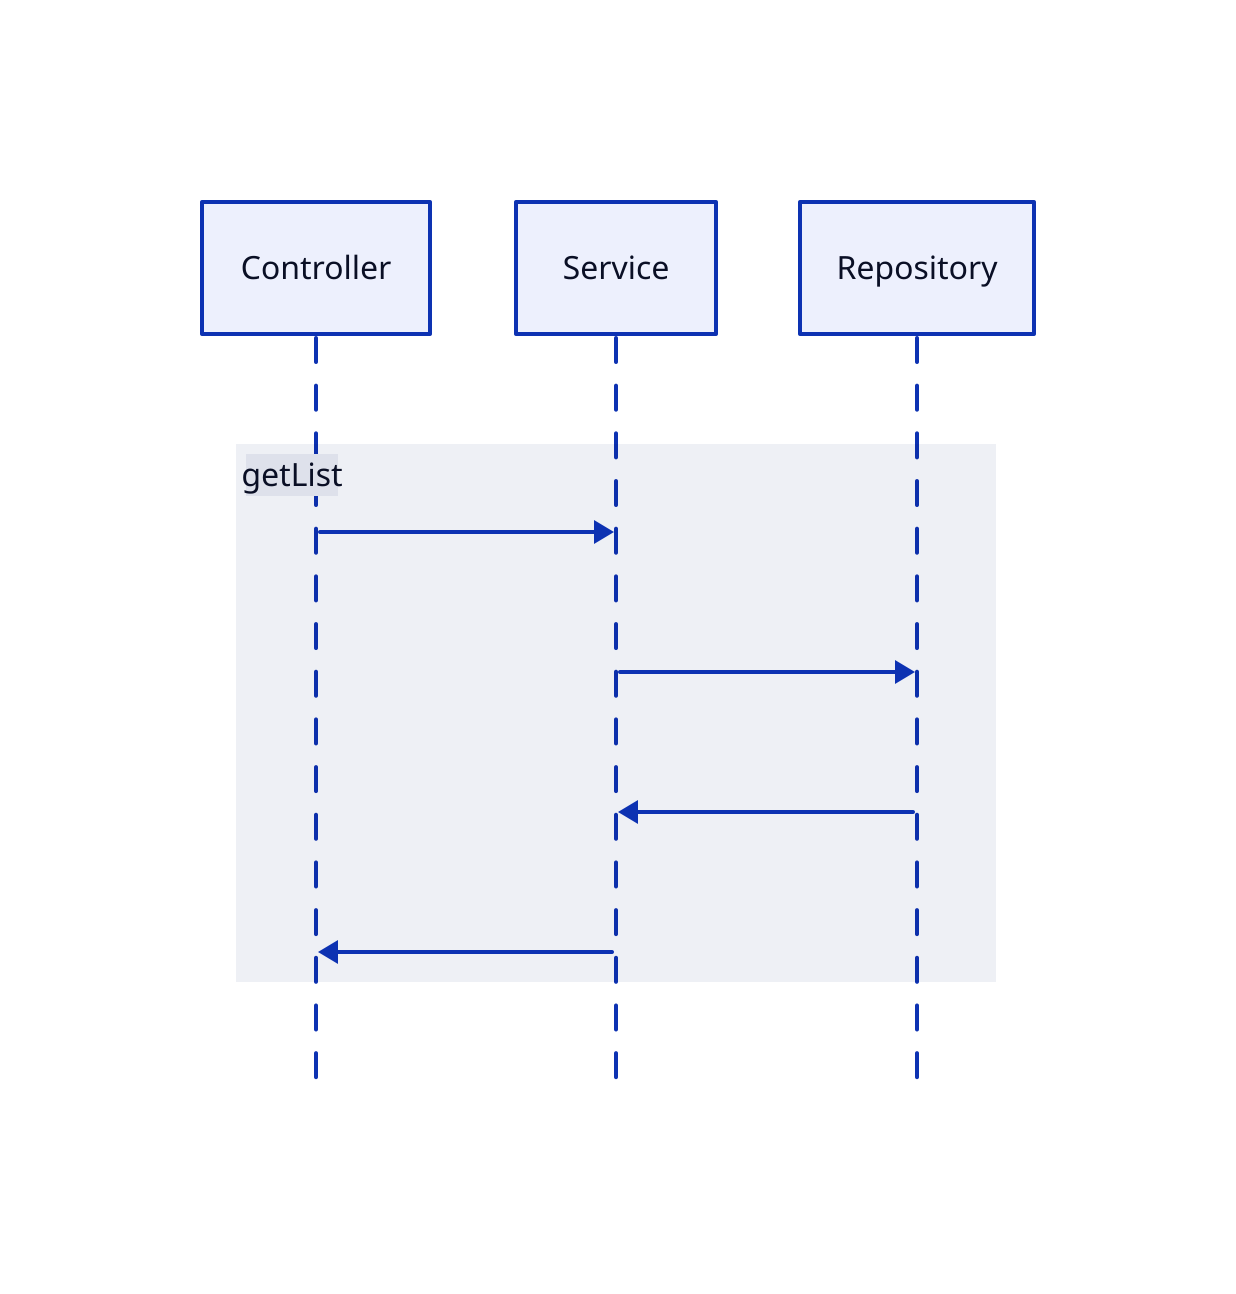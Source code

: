 shape: sequence_diagram
con: Controller
ser: Service
rep: Repository

getList: {
  con -> ser
  ser -> rep
  rep -> ser
  ser -> con
}
